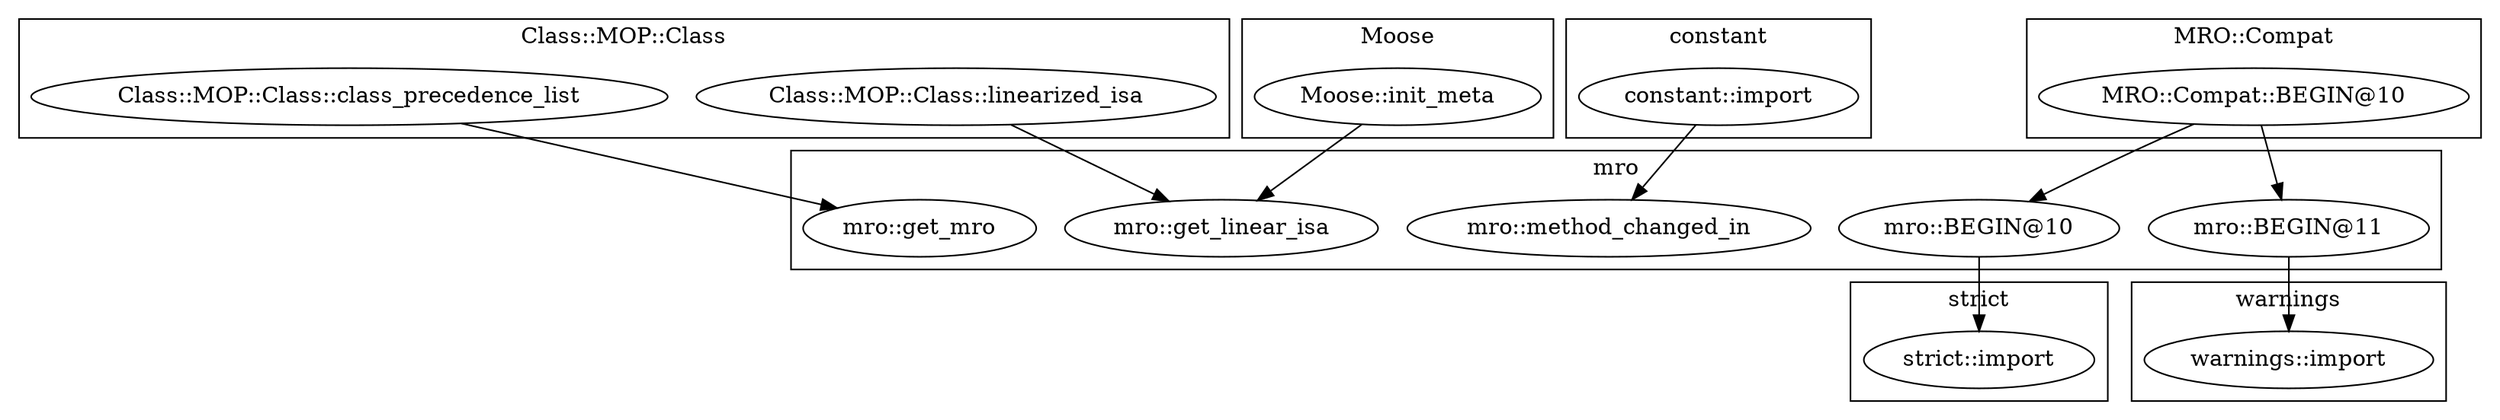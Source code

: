 digraph {
graph [overlap=false]
subgraph cluster_warnings {
	label="warnings";
	"warnings::import";
}
subgraph cluster_strict {
	label="strict";
	"strict::import";
}
subgraph cluster_Class_MOP_Class {
	label="Class::MOP::Class";
	"Class::MOP::Class::linearized_isa";
	"Class::MOP::Class::class_precedence_list";
}
subgraph cluster_Moose {
	label="Moose";
	"Moose::init_meta";
}
subgraph cluster_constant {
	label="constant";
	"constant::import";
}
subgraph cluster_mro {
	label="mro";
	"mro::get_linear_isa";
	"mro::BEGIN@10";
	"mro::method_changed_in";
	"mro::get_mro";
	"mro::BEGIN@11";
}
subgraph cluster_MRO_Compat {
	label="MRO::Compat";
	"MRO::Compat::BEGIN@10";
}
"constant::import" -> "mro::method_changed_in";
"MRO::Compat::BEGIN@10" -> "mro::BEGIN@10";
"MRO::Compat::BEGIN@10" -> "mro::BEGIN@11";
"Class::MOP::Class::class_precedence_list" -> "mro::get_mro";
"mro::BEGIN@11" -> "warnings::import";
"mro::BEGIN@10" -> "strict::import";
"Class::MOP::Class::linearized_isa" -> "mro::get_linear_isa";
"Moose::init_meta" -> "mro::get_linear_isa";
}
